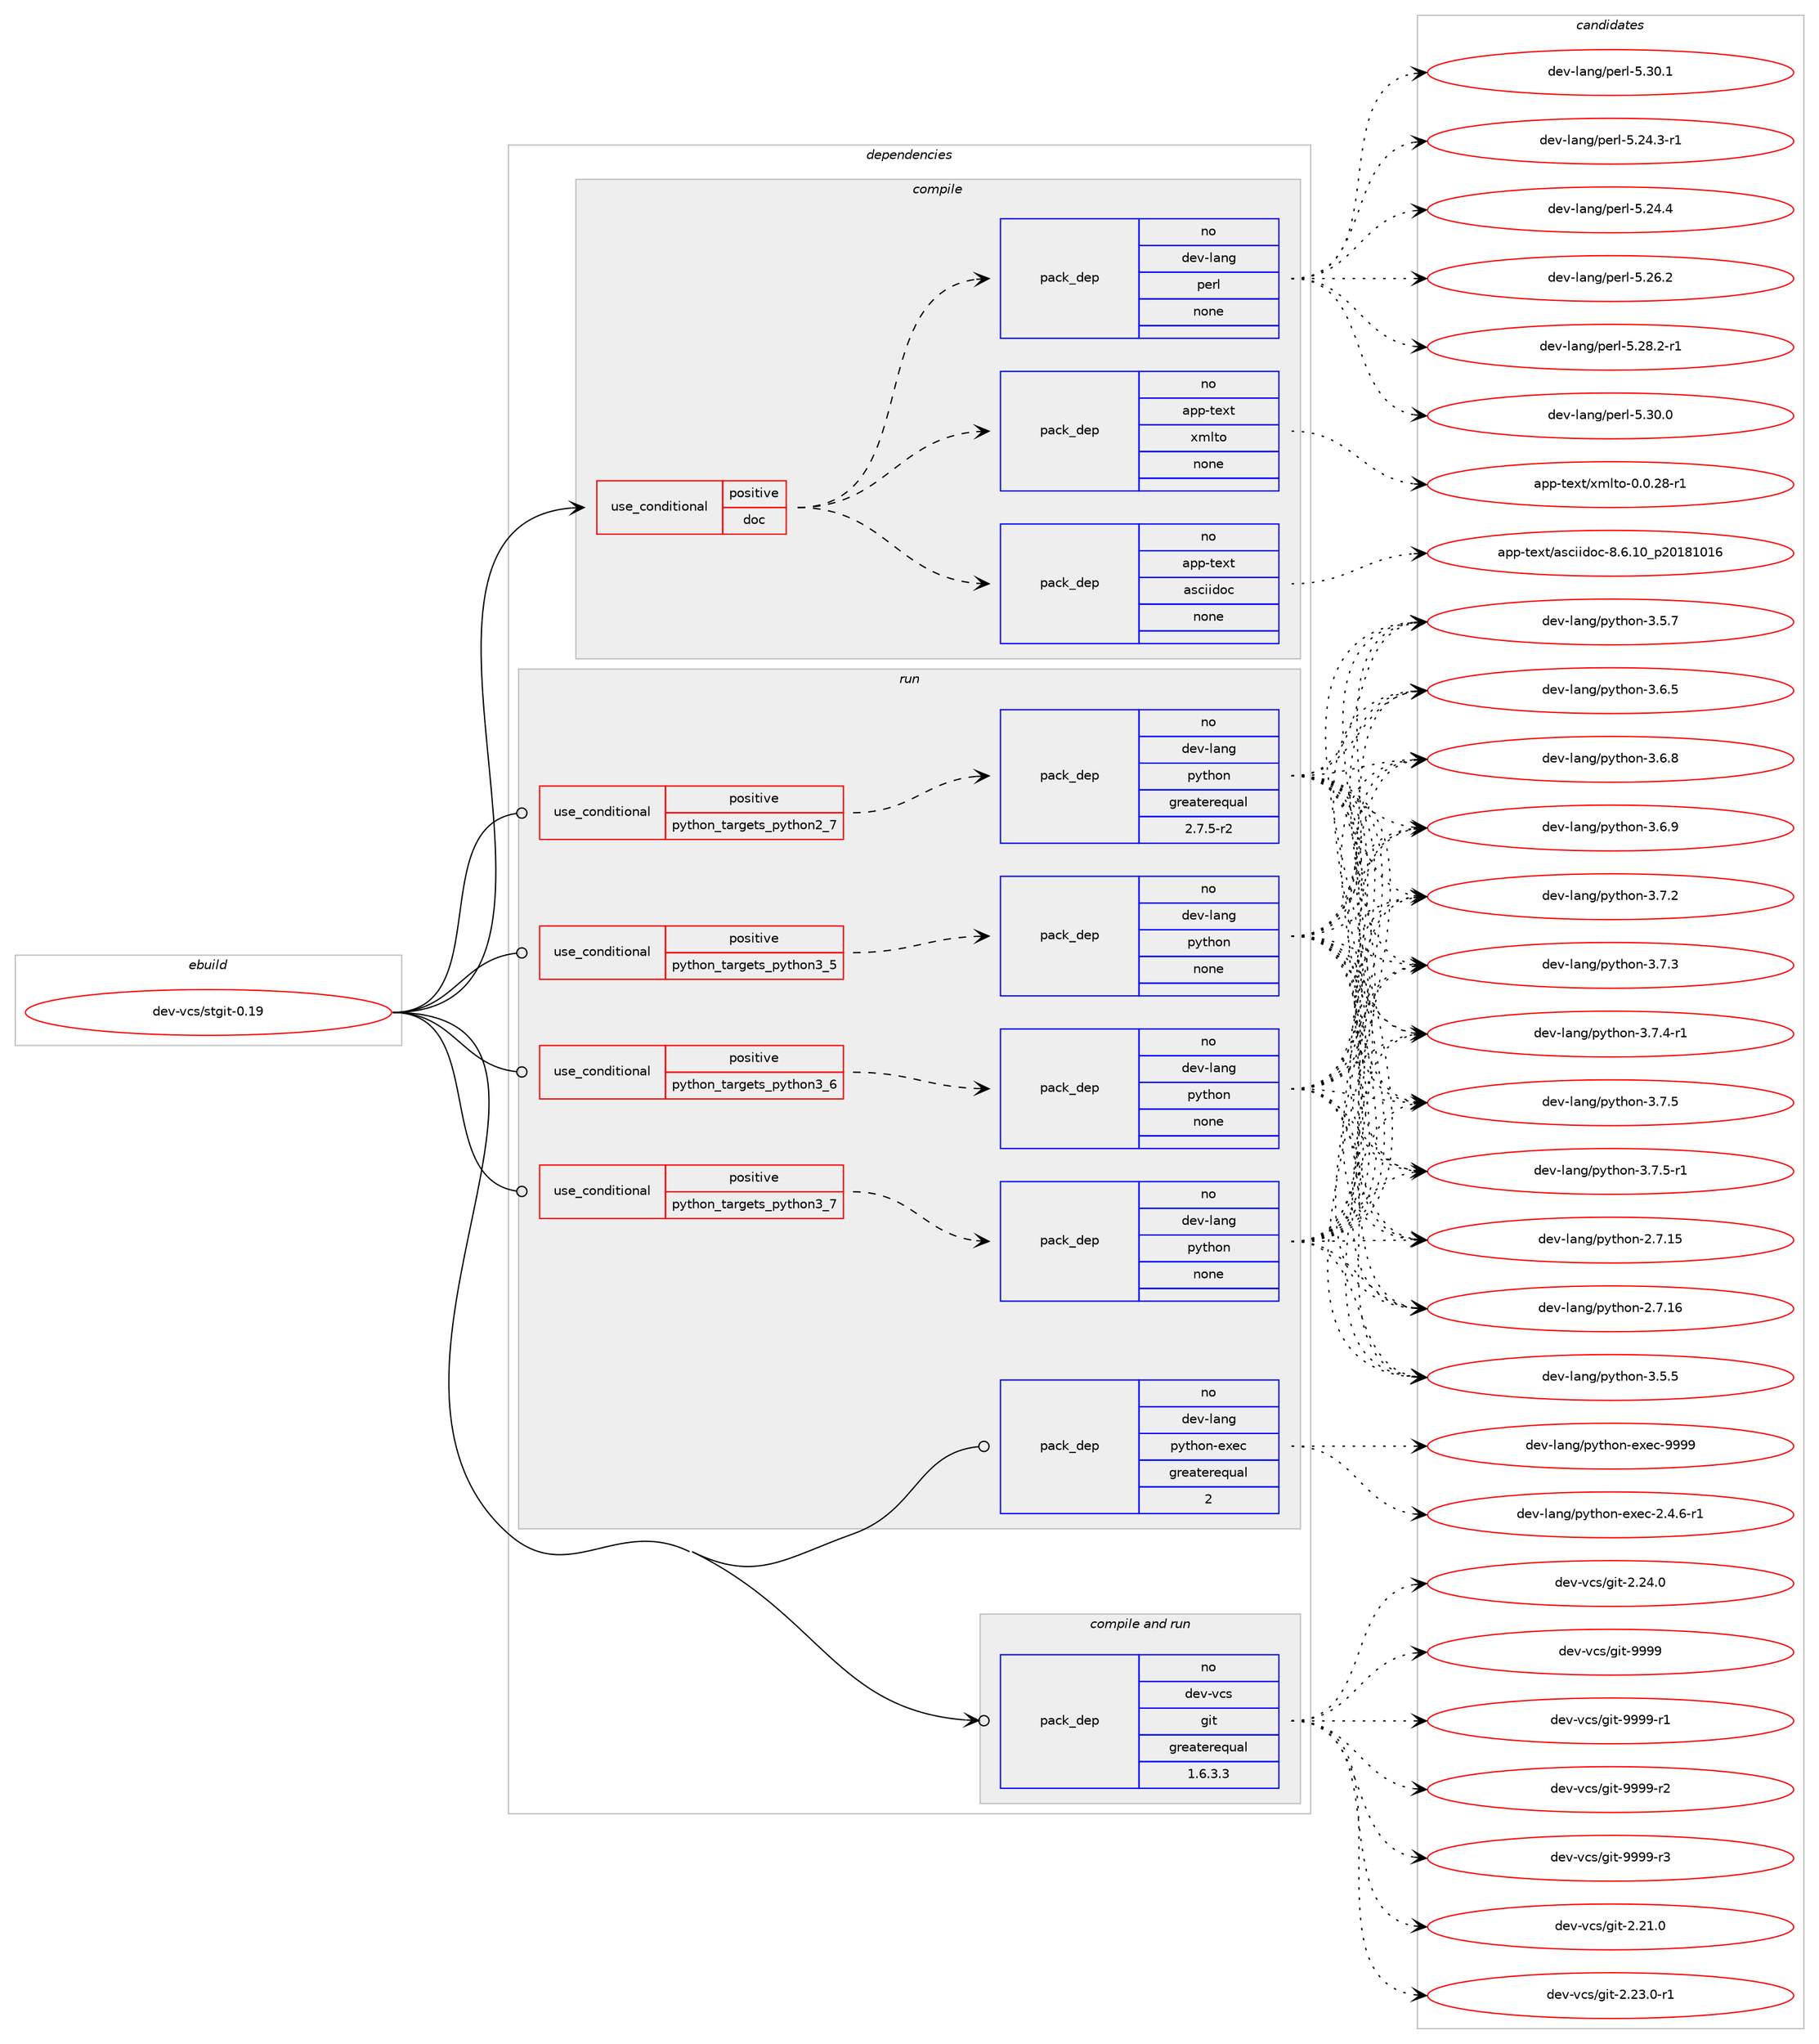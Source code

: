 digraph prolog {

# *************
# Graph options
# *************

newrank=true;
concentrate=true;
compound=true;
graph [rankdir=LR,fontname=Helvetica,fontsize=10,ranksep=1.5];#, ranksep=2.5, nodesep=0.2];
edge  [arrowhead=vee];
node  [fontname=Helvetica,fontsize=10];

# **********
# The ebuild
# **********

subgraph cluster_leftcol {
color=gray;
rank=same;
label=<<i>ebuild</i>>;
id [label="dev-vcs/stgit-0.19", color=red, width=4, href="../dev-vcs/stgit-0.19.svg"];
}

# ****************
# The dependencies
# ****************

subgraph cluster_midcol {
color=gray;
label=<<i>dependencies</i>>;
subgraph cluster_compile {
fillcolor="#eeeeee";
style=filled;
label=<<i>compile</i>>;
subgraph cond183990 {
dependency735182 [label=<<TABLE BORDER="0" CELLBORDER="1" CELLSPACING="0" CELLPADDING="4"><TR><TD ROWSPAN="3" CELLPADDING="10">use_conditional</TD></TR><TR><TD>positive</TD></TR><TR><TD>doc</TD></TR></TABLE>>, shape=none, color=red];
subgraph pack538959 {
dependency735183 [label=<<TABLE BORDER="0" CELLBORDER="1" CELLSPACING="0" CELLPADDING="4" WIDTH="220"><TR><TD ROWSPAN="6" CELLPADDING="30">pack_dep</TD></TR><TR><TD WIDTH="110">no</TD></TR><TR><TD>app-text</TD></TR><TR><TD>asciidoc</TD></TR><TR><TD>none</TD></TR><TR><TD></TD></TR></TABLE>>, shape=none, color=blue];
}
dependency735182:e -> dependency735183:w [weight=20,style="dashed",arrowhead="vee"];
subgraph pack538960 {
dependency735184 [label=<<TABLE BORDER="0" CELLBORDER="1" CELLSPACING="0" CELLPADDING="4" WIDTH="220"><TR><TD ROWSPAN="6" CELLPADDING="30">pack_dep</TD></TR><TR><TD WIDTH="110">no</TD></TR><TR><TD>app-text</TD></TR><TR><TD>xmlto</TD></TR><TR><TD>none</TD></TR><TR><TD></TD></TR></TABLE>>, shape=none, color=blue];
}
dependency735182:e -> dependency735184:w [weight=20,style="dashed",arrowhead="vee"];
subgraph pack538961 {
dependency735185 [label=<<TABLE BORDER="0" CELLBORDER="1" CELLSPACING="0" CELLPADDING="4" WIDTH="220"><TR><TD ROWSPAN="6" CELLPADDING="30">pack_dep</TD></TR><TR><TD WIDTH="110">no</TD></TR><TR><TD>dev-lang</TD></TR><TR><TD>perl</TD></TR><TR><TD>none</TD></TR><TR><TD></TD></TR></TABLE>>, shape=none, color=blue];
}
dependency735182:e -> dependency735185:w [weight=20,style="dashed",arrowhead="vee"];
}
id:e -> dependency735182:w [weight=20,style="solid",arrowhead="vee"];
}
subgraph cluster_compileandrun {
fillcolor="#eeeeee";
style=filled;
label=<<i>compile and run</i>>;
subgraph pack538962 {
dependency735186 [label=<<TABLE BORDER="0" CELLBORDER="1" CELLSPACING="0" CELLPADDING="4" WIDTH="220"><TR><TD ROWSPAN="6" CELLPADDING="30">pack_dep</TD></TR><TR><TD WIDTH="110">no</TD></TR><TR><TD>dev-vcs</TD></TR><TR><TD>git</TD></TR><TR><TD>greaterequal</TD></TR><TR><TD>1.6.3.3</TD></TR></TABLE>>, shape=none, color=blue];
}
id:e -> dependency735186:w [weight=20,style="solid",arrowhead="odotvee"];
}
subgraph cluster_run {
fillcolor="#eeeeee";
style=filled;
label=<<i>run</i>>;
subgraph cond183991 {
dependency735187 [label=<<TABLE BORDER="0" CELLBORDER="1" CELLSPACING="0" CELLPADDING="4"><TR><TD ROWSPAN="3" CELLPADDING="10">use_conditional</TD></TR><TR><TD>positive</TD></TR><TR><TD>python_targets_python2_7</TD></TR></TABLE>>, shape=none, color=red];
subgraph pack538963 {
dependency735188 [label=<<TABLE BORDER="0" CELLBORDER="1" CELLSPACING="0" CELLPADDING="4" WIDTH="220"><TR><TD ROWSPAN="6" CELLPADDING="30">pack_dep</TD></TR><TR><TD WIDTH="110">no</TD></TR><TR><TD>dev-lang</TD></TR><TR><TD>python</TD></TR><TR><TD>greaterequal</TD></TR><TR><TD>2.7.5-r2</TD></TR></TABLE>>, shape=none, color=blue];
}
dependency735187:e -> dependency735188:w [weight=20,style="dashed",arrowhead="vee"];
}
id:e -> dependency735187:w [weight=20,style="solid",arrowhead="odot"];
subgraph cond183992 {
dependency735189 [label=<<TABLE BORDER="0" CELLBORDER="1" CELLSPACING="0" CELLPADDING="4"><TR><TD ROWSPAN="3" CELLPADDING="10">use_conditional</TD></TR><TR><TD>positive</TD></TR><TR><TD>python_targets_python3_5</TD></TR></TABLE>>, shape=none, color=red];
subgraph pack538964 {
dependency735190 [label=<<TABLE BORDER="0" CELLBORDER="1" CELLSPACING="0" CELLPADDING="4" WIDTH="220"><TR><TD ROWSPAN="6" CELLPADDING="30">pack_dep</TD></TR><TR><TD WIDTH="110">no</TD></TR><TR><TD>dev-lang</TD></TR><TR><TD>python</TD></TR><TR><TD>none</TD></TR><TR><TD></TD></TR></TABLE>>, shape=none, color=blue];
}
dependency735189:e -> dependency735190:w [weight=20,style="dashed",arrowhead="vee"];
}
id:e -> dependency735189:w [weight=20,style="solid",arrowhead="odot"];
subgraph cond183993 {
dependency735191 [label=<<TABLE BORDER="0" CELLBORDER="1" CELLSPACING="0" CELLPADDING="4"><TR><TD ROWSPAN="3" CELLPADDING="10">use_conditional</TD></TR><TR><TD>positive</TD></TR><TR><TD>python_targets_python3_6</TD></TR></TABLE>>, shape=none, color=red];
subgraph pack538965 {
dependency735192 [label=<<TABLE BORDER="0" CELLBORDER="1" CELLSPACING="0" CELLPADDING="4" WIDTH="220"><TR><TD ROWSPAN="6" CELLPADDING="30">pack_dep</TD></TR><TR><TD WIDTH="110">no</TD></TR><TR><TD>dev-lang</TD></TR><TR><TD>python</TD></TR><TR><TD>none</TD></TR><TR><TD></TD></TR></TABLE>>, shape=none, color=blue];
}
dependency735191:e -> dependency735192:w [weight=20,style="dashed",arrowhead="vee"];
}
id:e -> dependency735191:w [weight=20,style="solid",arrowhead="odot"];
subgraph cond183994 {
dependency735193 [label=<<TABLE BORDER="0" CELLBORDER="1" CELLSPACING="0" CELLPADDING="4"><TR><TD ROWSPAN="3" CELLPADDING="10">use_conditional</TD></TR><TR><TD>positive</TD></TR><TR><TD>python_targets_python3_7</TD></TR></TABLE>>, shape=none, color=red];
subgraph pack538966 {
dependency735194 [label=<<TABLE BORDER="0" CELLBORDER="1" CELLSPACING="0" CELLPADDING="4" WIDTH="220"><TR><TD ROWSPAN="6" CELLPADDING="30">pack_dep</TD></TR><TR><TD WIDTH="110">no</TD></TR><TR><TD>dev-lang</TD></TR><TR><TD>python</TD></TR><TR><TD>none</TD></TR><TR><TD></TD></TR></TABLE>>, shape=none, color=blue];
}
dependency735193:e -> dependency735194:w [weight=20,style="dashed",arrowhead="vee"];
}
id:e -> dependency735193:w [weight=20,style="solid",arrowhead="odot"];
subgraph pack538967 {
dependency735195 [label=<<TABLE BORDER="0" CELLBORDER="1" CELLSPACING="0" CELLPADDING="4" WIDTH="220"><TR><TD ROWSPAN="6" CELLPADDING="30">pack_dep</TD></TR><TR><TD WIDTH="110">no</TD></TR><TR><TD>dev-lang</TD></TR><TR><TD>python-exec</TD></TR><TR><TD>greaterequal</TD></TR><TR><TD>2</TD></TR></TABLE>>, shape=none, color=blue];
}
id:e -> dependency735195:w [weight=20,style="solid",arrowhead="odot"];
}
}

# **************
# The candidates
# **************

subgraph cluster_choices {
rank=same;
color=gray;
label=<<i>candidates</i>>;

subgraph choice538959 {
color=black;
nodesep=1;
choice97112112451161011201164797115991051051001119945564654464948951125048495649484954 [label="app-text/asciidoc-8.6.10_p20181016", color=red, width=4,href="../app-text/asciidoc-8.6.10_p20181016.svg"];
dependency735183:e -> choice97112112451161011201164797115991051051001119945564654464948951125048495649484954:w [style=dotted,weight="100"];
}
subgraph choice538960 {
color=black;
nodesep=1;
choice971121124511610112011647120109108116111454846484650564511449 [label="app-text/xmlto-0.0.28-r1", color=red, width=4,href="../app-text/xmlto-0.0.28-r1.svg"];
dependency735184:e -> choice971121124511610112011647120109108116111454846484650564511449:w [style=dotted,weight="100"];
}
subgraph choice538961 {
color=black;
nodesep=1;
choice100101118451089711010347112101114108455346505246514511449 [label="dev-lang/perl-5.24.3-r1", color=red, width=4,href="../dev-lang/perl-5.24.3-r1.svg"];
choice10010111845108971101034711210111410845534650524652 [label="dev-lang/perl-5.24.4", color=red, width=4,href="../dev-lang/perl-5.24.4.svg"];
choice10010111845108971101034711210111410845534650544650 [label="dev-lang/perl-5.26.2", color=red, width=4,href="../dev-lang/perl-5.26.2.svg"];
choice100101118451089711010347112101114108455346505646504511449 [label="dev-lang/perl-5.28.2-r1", color=red, width=4,href="../dev-lang/perl-5.28.2-r1.svg"];
choice10010111845108971101034711210111410845534651484648 [label="dev-lang/perl-5.30.0", color=red, width=4,href="../dev-lang/perl-5.30.0.svg"];
choice10010111845108971101034711210111410845534651484649 [label="dev-lang/perl-5.30.1", color=red, width=4,href="../dev-lang/perl-5.30.1.svg"];
dependency735185:e -> choice100101118451089711010347112101114108455346505246514511449:w [style=dotted,weight="100"];
dependency735185:e -> choice10010111845108971101034711210111410845534650524652:w [style=dotted,weight="100"];
dependency735185:e -> choice10010111845108971101034711210111410845534650544650:w [style=dotted,weight="100"];
dependency735185:e -> choice100101118451089711010347112101114108455346505646504511449:w [style=dotted,weight="100"];
dependency735185:e -> choice10010111845108971101034711210111410845534651484648:w [style=dotted,weight="100"];
dependency735185:e -> choice10010111845108971101034711210111410845534651484649:w [style=dotted,weight="100"];
}
subgraph choice538962 {
color=black;
nodesep=1;
choice10010111845118991154710310511645504650494648 [label="dev-vcs/git-2.21.0", color=red, width=4,href="../dev-vcs/git-2.21.0.svg"];
choice100101118451189911547103105116455046505146484511449 [label="dev-vcs/git-2.23.0-r1", color=red, width=4,href="../dev-vcs/git-2.23.0-r1.svg"];
choice10010111845118991154710310511645504650524648 [label="dev-vcs/git-2.24.0", color=red, width=4,href="../dev-vcs/git-2.24.0.svg"];
choice1001011184511899115471031051164557575757 [label="dev-vcs/git-9999", color=red, width=4,href="../dev-vcs/git-9999.svg"];
choice10010111845118991154710310511645575757574511449 [label="dev-vcs/git-9999-r1", color=red, width=4,href="../dev-vcs/git-9999-r1.svg"];
choice10010111845118991154710310511645575757574511450 [label="dev-vcs/git-9999-r2", color=red, width=4,href="../dev-vcs/git-9999-r2.svg"];
choice10010111845118991154710310511645575757574511451 [label="dev-vcs/git-9999-r3", color=red, width=4,href="../dev-vcs/git-9999-r3.svg"];
dependency735186:e -> choice10010111845118991154710310511645504650494648:w [style=dotted,weight="100"];
dependency735186:e -> choice100101118451189911547103105116455046505146484511449:w [style=dotted,weight="100"];
dependency735186:e -> choice10010111845118991154710310511645504650524648:w [style=dotted,weight="100"];
dependency735186:e -> choice1001011184511899115471031051164557575757:w [style=dotted,weight="100"];
dependency735186:e -> choice10010111845118991154710310511645575757574511449:w [style=dotted,weight="100"];
dependency735186:e -> choice10010111845118991154710310511645575757574511450:w [style=dotted,weight="100"];
dependency735186:e -> choice10010111845118991154710310511645575757574511451:w [style=dotted,weight="100"];
}
subgraph choice538963 {
color=black;
nodesep=1;
choice10010111845108971101034711212111610411111045504655464953 [label="dev-lang/python-2.7.15", color=red, width=4,href="../dev-lang/python-2.7.15.svg"];
choice10010111845108971101034711212111610411111045504655464954 [label="dev-lang/python-2.7.16", color=red, width=4,href="../dev-lang/python-2.7.16.svg"];
choice100101118451089711010347112121116104111110455146534653 [label="dev-lang/python-3.5.5", color=red, width=4,href="../dev-lang/python-3.5.5.svg"];
choice100101118451089711010347112121116104111110455146534655 [label="dev-lang/python-3.5.7", color=red, width=4,href="../dev-lang/python-3.5.7.svg"];
choice100101118451089711010347112121116104111110455146544653 [label="dev-lang/python-3.6.5", color=red, width=4,href="../dev-lang/python-3.6.5.svg"];
choice100101118451089711010347112121116104111110455146544656 [label="dev-lang/python-3.6.8", color=red, width=4,href="../dev-lang/python-3.6.8.svg"];
choice100101118451089711010347112121116104111110455146544657 [label="dev-lang/python-3.6.9", color=red, width=4,href="../dev-lang/python-3.6.9.svg"];
choice100101118451089711010347112121116104111110455146554650 [label="dev-lang/python-3.7.2", color=red, width=4,href="../dev-lang/python-3.7.2.svg"];
choice100101118451089711010347112121116104111110455146554651 [label="dev-lang/python-3.7.3", color=red, width=4,href="../dev-lang/python-3.7.3.svg"];
choice1001011184510897110103471121211161041111104551465546524511449 [label="dev-lang/python-3.7.4-r1", color=red, width=4,href="../dev-lang/python-3.7.4-r1.svg"];
choice100101118451089711010347112121116104111110455146554653 [label="dev-lang/python-3.7.5", color=red, width=4,href="../dev-lang/python-3.7.5.svg"];
choice1001011184510897110103471121211161041111104551465546534511449 [label="dev-lang/python-3.7.5-r1", color=red, width=4,href="../dev-lang/python-3.7.5-r1.svg"];
dependency735188:e -> choice10010111845108971101034711212111610411111045504655464953:w [style=dotted,weight="100"];
dependency735188:e -> choice10010111845108971101034711212111610411111045504655464954:w [style=dotted,weight="100"];
dependency735188:e -> choice100101118451089711010347112121116104111110455146534653:w [style=dotted,weight="100"];
dependency735188:e -> choice100101118451089711010347112121116104111110455146534655:w [style=dotted,weight="100"];
dependency735188:e -> choice100101118451089711010347112121116104111110455146544653:w [style=dotted,weight="100"];
dependency735188:e -> choice100101118451089711010347112121116104111110455146544656:w [style=dotted,weight="100"];
dependency735188:e -> choice100101118451089711010347112121116104111110455146544657:w [style=dotted,weight="100"];
dependency735188:e -> choice100101118451089711010347112121116104111110455146554650:w [style=dotted,weight="100"];
dependency735188:e -> choice100101118451089711010347112121116104111110455146554651:w [style=dotted,weight="100"];
dependency735188:e -> choice1001011184510897110103471121211161041111104551465546524511449:w [style=dotted,weight="100"];
dependency735188:e -> choice100101118451089711010347112121116104111110455146554653:w [style=dotted,weight="100"];
dependency735188:e -> choice1001011184510897110103471121211161041111104551465546534511449:w [style=dotted,weight="100"];
}
subgraph choice538964 {
color=black;
nodesep=1;
choice10010111845108971101034711212111610411111045504655464953 [label="dev-lang/python-2.7.15", color=red, width=4,href="../dev-lang/python-2.7.15.svg"];
choice10010111845108971101034711212111610411111045504655464954 [label="dev-lang/python-2.7.16", color=red, width=4,href="../dev-lang/python-2.7.16.svg"];
choice100101118451089711010347112121116104111110455146534653 [label="dev-lang/python-3.5.5", color=red, width=4,href="../dev-lang/python-3.5.5.svg"];
choice100101118451089711010347112121116104111110455146534655 [label="dev-lang/python-3.5.7", color=red, width=4,href="../dev-lang/python-3.5.7.svg"];
choice100101118451089711010347112121116104111110455146544653 [label="dev-lang/python-3.6.5", color=red, width=4,href="../dev-lang/python-3.6.5.svg"];
choice100101118451089711010347112121116104111110455146544656 [label="dev-lang/python-3.6.8", color=red, width=4,href="../dev-lang/python-3.6.8.svg"];
choice100101118451089711010347112121116104111110455146544657 [label="dev-lang/python-3.6.9", color=red, width=4,href="../dev-lang/python-3.6.9.svg"];
choice100101118451089711010347112121116104111110455146554650 [label="dev-lang/python-3.7.2", color=red, width=4,href="../dev-lang/python-3.7.2.svg"];
choice100101118451089711010347112121116104111110455146554651 [label="dev-lang/python-3.7.3", color=red, width=4,href="../dev-lang/python-3.7.3.svg"];
choice1001011184510897110103471121211161041111104551465546524511449 [label="dev-lang/python-3.7.4-r1", color=red, width=4,href="../dev-lang/python-3.7.4-r1.svg"];
choice100101118451089711010347112121116104111110455146554653 [label="dev-lang/python-3.7.5", color=red, width=4,href="../dev-lang/python-3.7.5.svg"];
choice1001011184510897110103471121211161041111104551465546534511449 [label="dev-lang/python-3.7.5-r1", color=red, width=4,href="../dev-lang/python-3.7.5-r1.svg"];
dependency735190:e -> choice10010111845108971101034711212111610411111045504655464953:w [style=dotted,weight="100"];
dependency735190:e -> choice10010111845108971101034711212111610411111045504655464954:w [style=dotted,weight="100"];
dependency735190:e -> choice100101118451089711010347112121116104111110455146534653:w [style=dotted,weight="100"];
dependency735190:e -> choice100101118451089711010347112121116104111110455146534655:w [style=dotted,weight="100"];
dependency735190:e -> choice100101118451089711010347112121116104111110455146544653:w [style=dotted,weight="100"];
dependency735190:e -> choice100101118451089711010347112121116104111110455146544656:w [style=dotted,weight="100"];
dependency735190:e -> choice100101118451089711010347112121116104111110455146544657:w [style=dotted,weight="100"];
dependency735190:e -> choice100101118451089711010347112121116104111110455146554650:w [style=dotted,weight="100"];
dependency735190:e -> choice100101118451089711010347112121116104111110455146554651:w [style=dotted,weight="100"];
dependency735190:e -> choice1001011184510897110103471121211161041111104551465546524511449:w [style=dotted,weight="100"];
dependency735190:e -> choice100101118451089711010347112121116104111110455146554653:w [style=dotted,weight="100"];
dependency735190:e -> choice1001011184510897110103471121211161041111104551465546534511449:w [style=dotted,weight="100"];
}
subgraph choice538965 {
color=black;
nodesep=1;
choice10010111845108971101034711212111610411111045504655464953 [label="dev-lang/python-2.7.15", color=red, width=4,href="../dev-lang/python-2.7.15.svg"];
choice10010111845108971101034711212111610411111045504655464954 [label="dev-lang/python-2.7.16", color=red, width=4,href="../dev-lang/python-2.7.16.svg"];
choice100101118451089711010347112121116104111110455146534653 [label="dev-lang/python-3.5.5", color=red, width=4,href="../dev-lang/python-3.5.5.svg"];
choice100101118451089711010347112121116104111110455146534655 [label="dev-lang/python-3.5.7", color=red, width=4,href="../dev-lang/python-3.5.7.svg"];
choice100101118451089711010347112121116104111110455146544653 [label="dev-lang/python-3.6.5", color=red, width=4,href="../dev-lang/python-3.6.5.svg"];
choice100101118451089711010347112121116104111110455146544656 [label="dev-lang/python-3.6.8", color=red, width=4,href="../dev-lang/python-3.6.8.svg"];
choice100101118451089711010347112121116104111110455146544657 [label="dev-lang/python-3.6.9", color=red, width=4,href="../dev-lang/python-3.6.9.svg"];
choice100101118451089711010347112121116104111110455146554650 [label="dev-lang/python-3.7.2", color=red, width=4,href="../dev-lang/python-3.7.2.svg"];
choice100101118451089711010347112121116104111110455146554651 [label="dev-lang/python-3.7.3", color=red, width=4,href="../dev-lang/python-3.7.3.svg"];
choice1001011184510897110103471121211161041111104551465546524511449 [label="dev-lang/python-3.7.4-r1", color=red, width=4,href="../dev-lang/python-3.7.4-r1.svg"];
choice100101118451089711010347112121116104111110455146554653 [label="dev-lang/python-3.7.5", color=red, width=4,href="../dev-lang/python-3.7.5.svg"];
choice1001011184510897110103471121211161041111104551465546534511449 [label="dev-lang/python-3.7.5-r1", color=red, width=4,href="../dev-lang/python-3.7.5-r1.svg"];
dependency735192:e -> choice10010111845108971101034711212111610411111045504655464953:w [style=dotted,weight="100"];
dependency735192:e -> choice10010111845108971101034711212111610411111045504655464954:w [style=dotted,weight="100"];
dependency735192:e -> choice100101118451089711010347112121116104111110455146534653:w [style=dotted,weight="100"];
dependency735192:e -> choice100101118451089711010347112121116104111110455146534655:w [style=dotted,weight="100"];
dependency735192:e -> choice100101118451089711010347112121116104111110455146544653:w [style=dotted,weight="100"];
dependency735192:e -> choice100101118451089711010347112121116104111110455146544656:w [style=dotted,weight="100"];
dependency735192:e -> choice100101118451089711010347112121116104111110455146544657:w [style=dotted,weight="100"];
dependency735192:e -> choice100101118451089711010347112121116104111110455146554650:w [style=dotted,weight="100"];
dependency735192:e -> choice100101118451089711010347112121116104111110455146554651:w [style=dotted,weight="100"];
dependency735192:e -> choice1001011184510897110103471121211161041111104551465546524511449:w [style=dotted,weight="100"];
dependency735192:e -> choice100101118451089711010347112121116104111110455146554653:w [style=dotted,weight="100"];
dependency735192:e -> choice1001011184510897110103471121211161041111104551465546534511449:w [style=dotted,weight="100"];
}
subgraph choice538966 {
color=black;
nodesep=1;
choice10010111845108971101034711212111610411111045504655464953 [label="dev-lang/python-2.7.15", color=red, width=4,href="../dev-lang/python-2.7.15.svg"];
choice10010111845108971101034711212111610411111045504655464954 [label="dev-lang/python-2.7.16", color=red, width=4,href="../dev-lang/python-2.7.16.svg"];
choice100101118451089711010347112121116104111110455146534653 [label="dev-lang/python-3.5.5", color=red, width=4,href="../dev-lang/python-3.5.5.svg"];
choice100101118451089711010347112121116104111110455146534655 [label="dev-lang/python-3.5.7", color=red, width=4,href="../dev-lang/python-3.5.7.svg"];
choice100101118451089711010347112121116104111110455146544653 [label="dev-lang/python-3.6.5", color=red, width=4,href="../dev-lang/python-3.6.5.svg"];
choice100101118451089711010347112121116104111110455146544656 [label="dev-lang/python-3.6.8", color=red, width=4,href="../dev-lang/python-3.6.8.svg"];
choice100101118451089711010347112121116104111110455146544657 [label="dev-lang/python-3.6.9", color=red, width=4,href="../dev-lang/python-3.6.9.svg"];
choice100101118451089711010347112121116104111110455146554650 [label="dev-lang/python-3.7.2", color=red, width=4,href="../dev-lang/python-3.7.2.svg"];
choice100101118451089711010347112121116104111110455146554651 [label="dev-lang/python-3.7.3", color=red, width=4,href="../dev-lang/python-3.7.3.svg"];
choice1001011184510897110103471121211161041111104551465546524511449 [label="dev-lang/python-3.7.4-r1", color=red, width=4,href="../dev-lang/python-3.7.4-r1.svg"];
choice100101118451089711010347112121116104111110455146554653 [label="dev-lang/python-3.7.5", color=red, width=4,href="../dev-lang/python-3.7.5.svg"];
choice1001011184510897110103471121211161041111104551465546534511449 [label="dev-lang/python-3.7.5-r1", color=red, width=4,href="../dev-lang/python-3.7.5-r1.svg"];
dependency735194:e -> choice10010111845108971101034711212111610411111045504655464953:w [style=dotted,weight="100"];
dependency735194:e -> choice10010111845108971101034711212111610411111045504655464954:w [style=dotted,weight="100"];
dependency735194:e -> choice100101118451089711010347112121116104111110455146534653:w [style=dotted,weight="100"];
dependency735194:e -> choice100101118451089711010347112121116104111110455146534655:w [style=dotted,weight="100"];
dependency735194:e -> choice100101118451089711010347112121116104111110455146544653:w [style=dotted,weight="100"];
dependency735194:e -> choice100101118451089711010347112121116104111110455146544656:w [style=dotted,weight="100"];
dependency735194:e -> choice100101118451089711010347112121116104111110455146544657:w [style=dotted,weight="100"];
dependency735194:e -> choice100101118451089711010347112121116104111110455146554650:w [style=dotted,weight="100"];
dependency735194:e -> choice100101118451089711010347112121116104111110455146554651:w [style=dotted,weight="100"];
dependency735194:e -> choice1001011184510897110103471121211161041111104551465546524511449:w [style=dotted,weight="100"];
dependency735194:e -> choice100101118451089711010347112121116104111110455146554653:w [style=dotted,weight="100"];
dependency735194:e -> choice1001011184510897110103471121211161041111104551465546534511449:w [style=dotted,weight="100"];
}
subgraph choice538967 {
color=black;
nodesep=1;
choice10010111845108971101034711212111610411111045101120101994550465246544511449 [label="dev-lang/python-exec-2.4.6-r1", color=red, width=4,href="../dev-lang/python-exec-2.4.6-r1.svg"];
choice10010111845108971101034711212111610411111045101120101994557575757 [label="dev-lang/python-exec-9999", color=red, width=4,href="../dev-lang/python-exec-9999.svg"];
dependency735195:e -> choice10010111845108971101034711212111610411111045101120101994550465246544511449:w [style=dotted,weight="100"];
dependency735195:e -> choice10010111845108971101034711212111610411111045101120101994557575757:w [style=dotted,weight="100"];
}
}

}
